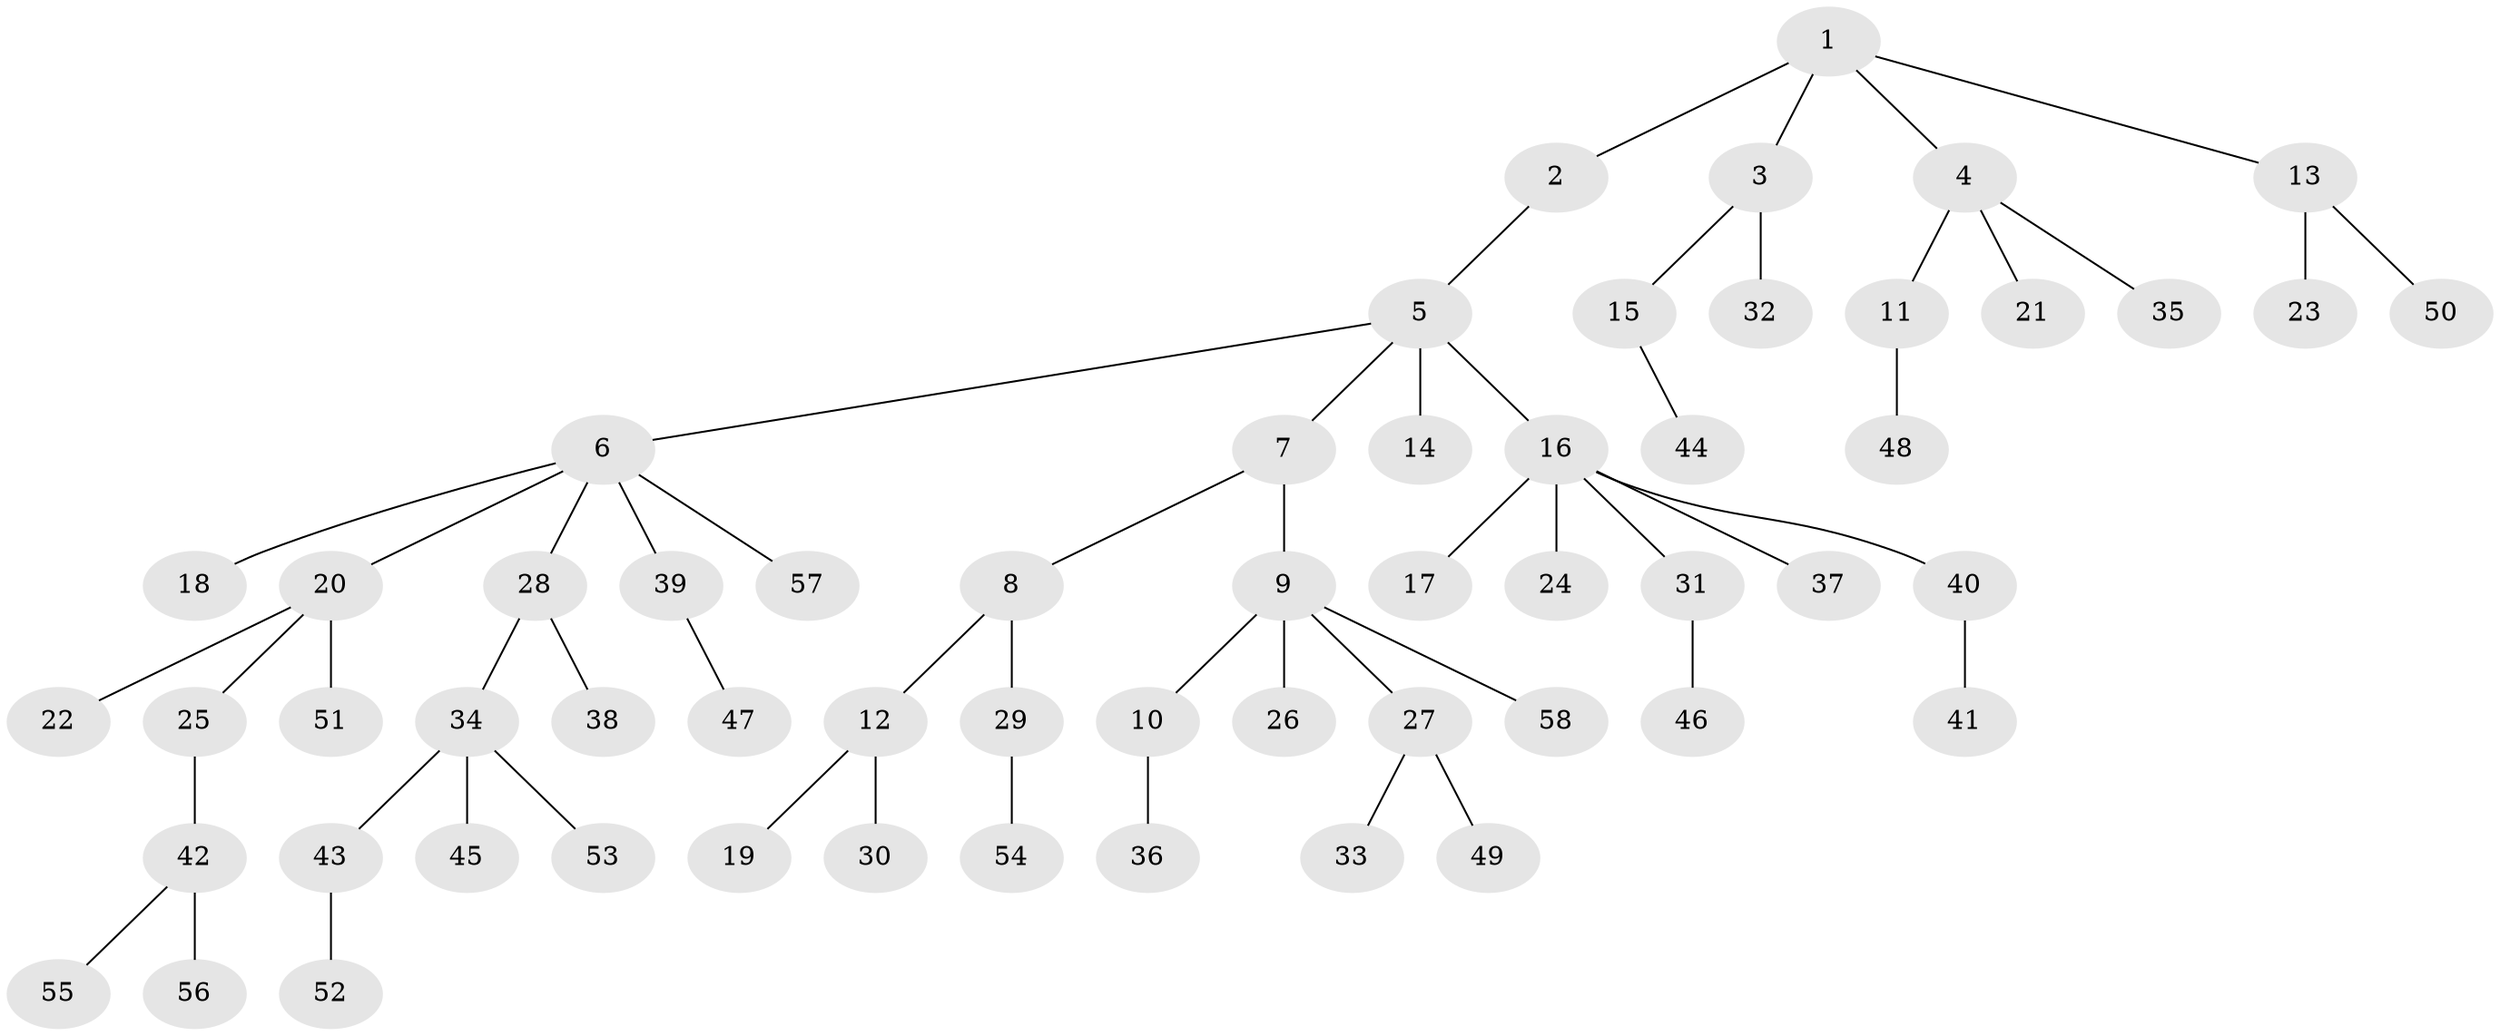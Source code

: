 // coarse degree distribution, {5: 0.05263157894736842, 2: 0.10526315789473684, 3: 0.13157894736842105, 9: 0.02631578947368421, 4: 0.05263157894736842, 1: 0.631578947368421}
// Generated by graph-tools (version 1.1) at 2025/24/03/03/25 07:24:06]
// undirected, 58 vertices, 57 edges
graph export_dot {
graph [start="1"]
  node [color=gray90,style=filled];
  1;
  2;
  3;
  4;
  5;
  6;
  7;
  8;
  9;
  10;
  11;
  12;
  13;
  14;
  15;
  16;
  17;
  18;
  19;
  20;
  21;
  22;
  23;
  24;
  25;
  26;
  27;
  28;
  29;
  30;
  31;
  32;
  33;
  34;
  35;
  36;
  37;
  38;
  39;
  40;
  41;
  42;
  43;
  44;
  45;
  46;
  47;
  48;
  49;
  50;
  51;
  52;
  53;
  54;
  55;
  56;
  57;
  58;
  1 -- 2;
  1 -- 3;
  1 -- 4;
  1 -- 13;
  2 -- 5;
  3 -- 15;
  3 -- 32;
  4 -- 11;
  4 -- 21;
  4 -- 35;
  5 -- 6;
  5 -- 7;
  5 -- 14;
  5 -- 16;
  6 -- 18;
  6 -- 20;
  6 -- 28;
  6 -- 39;
  6 -- 57;
  7 -- 8;
  7 -- 9;
  8 -- 12;
  8 -- 29;
  9 -- 10;
  9 -- 26;
  9 -- 27;
  9 -- 58;
  10 -- 36;
  11 -- 48;
  12 -- 19;
  12 -- 30;
  13 -- 23;
  13 -- 50;
  15 -- 44;
  16 -- 17;
  16 -- 24;
  16 -- 31;
  16 -- 37;
  16 -- 40;
  20 -- 22;
  20 -- 25;
  20 -- 51;
  25 -- 42;
  27 -- 33;
  27 -- 49;
  28 -- 34;
  28 -- 38;
  29 -- 54;
  31 -- 46;
  34 -- 43;
  34 -- 45;
  34 -- 53;
  39 -- 47;
  40 -- 41;
  42 -- 55;
  42 -- 56;
  43 -- 52;
}
